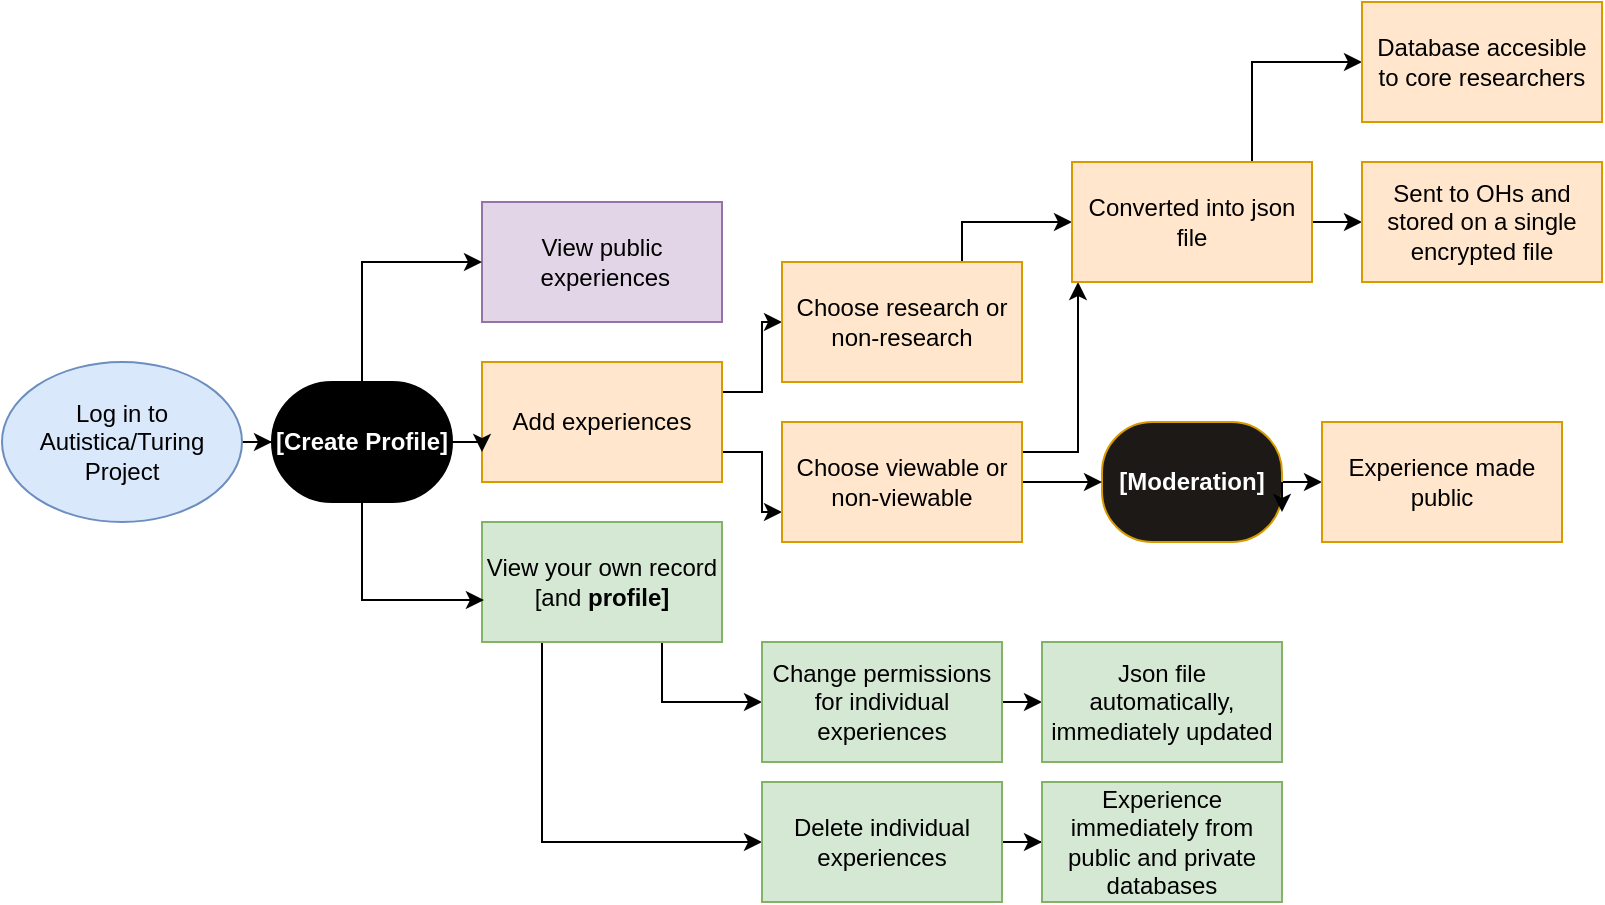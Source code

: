 <mxfile version="11.0.0" type="device"><diagram id="1wUO8HyuElbT9jWztLYq" name="Page-1"><mxGraphModel dx="992" dy="570" grid="1" gridSize="10" guides="1" tooltips="1" connect="1" arrows="1" fold="1" page="1" pageScale="1" pageWidth="827" pageHeight="1169" math="0" shadow="0"><root><mxCell id="0"/><mxCell id="1" parent="0"/><mxCell id="ECEyTRg3mFvQLkqh-a0N-28" style="edgeStyle=orthogonalEdgeStyle;rounded=0;orthogonalLoop=1;jettySize=auto;html=1;exitX=1;exitY=0.5;exitDx=0;exitDy=0;" edge="1" parent="1" source="ECEyTRg3mFvQLkqh-a0N-2" target="ECEyTRg3mFvQLkqh-a0N-14"><mxGeometry relative="1" as="geometry"/></mxCell><mxCell id="ECEyTRg3mFvQLkqh-a0N-2" value="Log in to Autistica/Turing Project" style="ellipse;whiteSpace=wrap;html=1;fillColor=#dae8fc;strokeColor=#6c8ebf;" vertex="1" parent="1"><mxGeometry y="240" width="120" height="80" as="geometry"/></mxCell><mxCell id="ECEyTRg3mFvQLkqh-a0N-4" value="View public &amp;nbsp;experiences" style="rounded=0;whiteSpace=wrap;html=1;fillColor=#e1d5e7;strokeColor=#9673a6;" vertex="1" parent="1"><mxGeometry x="240" y="160" width="120" height="60" as="geometry"/></mxCell><mxCell id="ECEyTRg3mFvQLkqh-a0N-36" style="edgeStyle=orthogonalEdgeStyle;rounded=0;orthogonalLoop=1;jettySize=auto;html=1;exitX=1;exitY=0.25;exitDx=0;exitDy=0;entryX=0;entryY=0.5;entryDx=0;entryDy=0;" edge="1" parent="1" source="ECEyTRg3mFvQLkqh-a0N-5" target="ECEyTRg3mFvQLkqh-a0N-12"><mxGeometry relative="1" as="geometry"/></mxCell><mxCell id="ECEyTRg3mFvQLkqh-a0N-37" style="edgeStyle=orthogonalEdgeStyle;rounded=0;orthogonalLoop=1;jettySize=auto;html=1;exitX=1;exitY=0.75;exitDx=0;exitDy=0;entryX=0;entryY=0.75;entryDx=0;entryDy=0;" edge="1" parent="1" source="ECEyTRg3mFvQLkqh-a0N-5" target="ECEyTRg3mFvQLkqh-a0N-11"><mxGeometry relative="1" as="geometry"/></mxCell><mxCell id="ECEyTRg3mFvQLkqh-a0N-5" value="Add experiences" style="rounded=0;whiteSpace=wrap;html=1;fillColor=#ffe6cc;strokeColor=#d79b00;" vertex="1" parent="1"><mxGeometry x="240" y="240" width="120" height="60" as="geometry"/></mxCell><mxCell id="ECEyTRg3mFvQLkqh-a0N-44" style="edgeStyle=orthogonalEdgeStyle;rounded=0;orthogonalLoop=1;jettySize=auto;html=1;exitX=1;exitY=0.5;exitDx=0;exitDy=0;entryX=0;entryY=0.5;entryDx=0;entryDy=0;" edge="1" parent="1" source="ECEyTRg3mFvQLkqh-a0N-8" target="ECEyTRg3mFvQLkqh-a0N-25"><mxGeometry relative="1" as="geometry"/></mxCell><mxCell id="ECEyTRg3mFvQLkqh-a0N-8" value="&lt;b&gt;&lt;font color=&quot;#ffffff&quot;&gt;[Moderation]&lt;/font&gt;&lt;/b&gt;" style="rounded=1;whiteSpace=wrap;html=1;arcSize=42;fillColor=#1C1916;strokeColor=#d79b00;" vertex="1" parent="1"><mxGeometry x="550" y="270" width="90" height="60" as="geometry"/></mxCell><mxCell id="ECEyTRg3mFvQLkqh-a0N-38" style="edgeStyle=orthogonalEdgeStyle;rounded=0;orthogonalLoop=1;jettySize=auto;html=1;exitX=0.75;exitY=1;exitDx=0;exitDy=0;entryX=0;entryY=0.5;entryDx=0;entryDy=0;" edge="1" parent="1" source="ECEyTRg3mFvQLkqh-a0N-9" target="ECEyTRg3mFvQLkqh-a0N-15"><mxGeometry relative="1" as="geometry"/></mxCell><mxCell id="ECEyTRg3mFvQLkqh-a0N-39" style="edgeStyle=orthogonalEdgeStyle;rounded=0;orthogonalLoop=1;jettySize=auto;html=1;exitX=0.25;exitY=1;exitDx=0;exitDy=0;entryX=0;entryY=0.5;entryDx=0;entryDy=0;" edge="1" parent="1" source="ECEyTRg3mFvQLkqh-a0N-9" target="ECEyTRg3mFvQLkqh-a0N-16"><mxGeometry relative="1" as="geometry"/></mxCell><mxCell id="ECEyTRg3mFvQLkqh-a0N-9" value="View your own record [and &lt;b&gt;profile]&lt;/b&gt;" style="rounded=0;whiteSpace=wrap;html=1;fillColor=#d5e8d4;strokeColor=#82b366;" vertex="1" parent="1"><mxGeometry x="240" y="320" width="120" height="60" as="geometry"/></mxCell><mxCell id="ECEyTRg3mFvQLkqh-a0N-43" style="edgeStyle=orthogonalEdgeStyle;rounded=0;orthogonalLoop=1;jettySize=auto;html=1;exitX=1;exitY=0.5;exitDx=0;exitDy=0;entryX=0;entryY=0.5;entryDx=0;entryDy=0;" edge="1" parent="1" source="ECEyTRg3mFvQLkqh-a0N-11" target="ECEyTRg3mFvQLkqh-a0N-8"><mxGeometry relative="1" as="geometry"/></mxCell><mxCell id="ECEyTRg3mFvQLkqh-a0N-52" style="edgeStyle=orthogonalEdgeStyle;rounded=0;orthogonalLoop=1;jettySize=auto;html=1;exitX=1;exitY=0.25;exitDx=0;exitDy=0;entryX=0.025;entryY=1;entryDx=0;entryDy=0;entryPerimeter=0;" edge="1" parent="1" source="ECEyTRg3mFvQLkqh-a0N-11" target="ECEyTRg3mFvQLkqh-a0N-21"><mxGeometry relative="1" as="geometry"/></mxCell><mxCell id="ECEyTRg3mFvQLkqh-a0N-11" value="Choose viewable or non-viewable&lt;span style=&quot;font-family: &amp;#34;helvetica&amp;#34; , &amp;#34;arial&amp;#34; , sans-serif ; font-size: 0px ; white-space: nowrap&quot;&gt;%3CmxGraphModel%3E%3Croot%3E%3CmxCell%20id%3D%220%22%2F%3E%3CmxCell%20id%3D%221%22%20parent%3D%220%22%2F%3E%3CmxCell%20id%3D%222%22%20value%3D%22View%20public%20%26amp%3Bnbsp%3Bexperiences%22%20style%3D%22rounded%3D0%3BwhiteSpace%3Dwrap%3Bhtml%3D1%3B%22%20vertex%3D%221%22%20parent%3D%221%22%3E%3CmxGeometry%20x%3D%22240%22%20y%3D%22160%22%20width%3D%22120%22%20height%3D%2260%22%20as%3D%22geometry%22%2F%3E%3C%2FmxCell%3E%3C%2Froot%3E%3C%2FmxGraphModel%3E&lt;/span&gt;" style="rounded=0;whiteSpace=wrap;html=1;fillColor=#ffe6cc;strokeColor=#d79b00;" vertex="1" parent="1"><mxGeometry x="390" y="270" width="120" height="60" as="geometry"/></mxCell><mxCell id="ECEyTRg3mFvQLkqh-a0N-49" style="edgeStyle=orthogonalEdgeStyle;rounded=0;orthogonalLoop=1;jettySize=auto;html=1;exitX=0.75;exitY=0;exitDx=0;exitDy=0;entryX=0;entryY=0.5;entryDx=0;entryDy=0;" edge="1" parent="1" source="ECEyTRg3mFvQLkqh-a0N-12" target="ECEyTRg3mFvQLkqh-a0N-21"><mxGeometry relative="1" as="geometry"/></mxCell><mxCell id="ECEyTRg3mFvQLkqh-a0N-12" value="Choose research or non-research" style="rounded=0;whiteSpace=wrap;html=1;fillColor=#ffe6cc;strokeColor=#d79b00;" vertex="1" parent="1"><mxGeometry x="390" y="190" width="120" height="60" as="geometry"/></mxCell><mxCell id="ECEyTRg3mFvQLkqh-a0N-32" style="edgeStyle=orthogonalEdgeStyle;rounded=0;orthogonalLoop=1;jettySize=auto;html=1;exitX=1;exitY=0.5;exitDx=0;exitDy=0;entryX=0;entryY=0.75;entryDx=0;entryDy=0;" edge="1" parent="1" source="ECEyTRg3mFvQLkqh-a0N-14" target="ECEyTRg3mFvQLkqh-a0N-5"><mxGeometry relative="1" as="geometry"/></mxCell><mxCell id="ECEyTRg3mFvQLkqh-a0N-33" style="edgeStyle=orthogonalEdgeStyle;rounded=0;orthogonalLoop=1;jettySize=auto;html=1;exitX=0.5;exitY=0;exitDx=0;exitDy=0;entryX=0;entryY=0.5;entryDx=0;entryDy=0;" edge="1" parent="1" source="ECEyTRg3mFvQLkqh-a0N-14" target="ECEyTRg3mFvQLkqh-a0N-4"><mxGeometry relative="1" as="geometry"/></mxCell><mxCell id="ECEyTRg3mFvQLkqh-a0N-34" style="edgeStyle=orthogonalEdgeStyle;rounded=0;orthogonalLoop=1;jettySize=auto;html=1;exitX=0.5;exitY=1;exitDx=0;exitDy=0;entryX=0.008;entryY=0.65;entryDx=0;entryDy=0;entryPerimeter=0;" edge="1" parent="1" source="ECEyTRg3mFvQLkqh-a0N-14" target="ECEyTRg3mFvQLkqh-a0N-9"><mxGeometry relative="1" as="geometry"/></mxCell><mxCell id="ECEyTRg3mFvQLkqh-a0N-14" value="&lt;b&gt;&lt;font color=&quot;#ffffff&quot;&gt;[Create Profile]&lt;/font&gt;&lt;/b&gt;" style="rounded=1;whiteSpace=wrap;html=1;arcSize=50;fillColor=#000000;" vertex="1" parent="1"><mxGeometry x="135" y="250" width="90" height="60" as="geometry"/></mxCell><mxCell id="ECEyTRg3mFvQLkqh-a0N-40" style="edgeStyle=orthogonalEdgeStyle;rounded=0;orthogonalLoop=1;jettySize=auto;html=1;exitX=1;exitY=0.5;exitDx=0;exitDy=0;entryX=0;entryY=0.5;entryDx=0;entryDy=0;" edge="1" parent="1" source="ECEyTRg3mFvQLkqh-a0N-15" target="ECEyTRg3mFvQLkqh-a0N-24"><mxGeometry relative="1" as="geometry"/></mxCell><mxCell id="ECEyTRg3mFvQLkqh-a0N-15" value="Change permissions for individual experiences" style="rounded=0;whiteSpace=wrap;html=1;fillColor=#d5e8d4;strokeColor=#82b366;" vertex="1" parent="1"><mxGeometry x="380" y="380" width="120" height="60" as="geometry"/></mxCell><mxCell id="ECEyTRg3mFvQLkqh-a0N-42" style="edgeStyle=orthogonalEdgeStyle;rounded=0;orthogonalLoop=1;jettySize=auto;html=1;exitX=1;exitY=0.5;exitDx=0;exitDy=0;" edge="1" parent="1" source="ECEyTRg3mFvQLkqh-a0N-16" target="ECEyTRg3mFvQLkqh-a0N-41"><mxGeometry relative="1" as="geometry"/></mxCell><mxCell id="ECEyTRg3mFvQLkqh-a0N-16" value="Delete individual experiences" style="rounded=0;whiteSpace=wrap;html=1;fillColor=#d5e8d4;strokeColor=#82b366;" vertex="1" parent="1"><mxGeometry x="380" y="450" width="120" height="60" as="geometry"/></mxCell><mxCell id="ECEyTRg3mFvQLkqh-a0N-20" style="edgeStyle=orthogonalEdgeStyle;rounded=0;orthogonalLoop=1;jettySize=auto;html=1;exitX=1;exitY=0.5;exitDx=0;exitDy=0;entryX=1;entryY=0.75;entryDx=0;entryDy=0;" edge="1" parent="1" source="ECEyTRg3mFvQLkqh-a0N-8" target="ECEyTRg3mFvQLkqh-a0N-8"><mxGeometry relative="1" as="geometry"/></mxCell><mxCell id="ECEyTRg3mFvQLkqh-a0N-46" style="edgeStyle=orthogonalEdgeStyle;rounded=0;orthogonalLoop=1;jettySize=auto;html=1;exitX=1;exitY=0.5;exitDx=0;exitDy=0;" edge="1" parent="1" source="ECEyTRg3mFvQLkqh-a0N-21" target="ECEyTRg3mFvQLkqh-a0N-22"><mxGeometry relative="1" as="geometry"/></mxCell><mxCell id="ECEyTRg3mFvQLkqh-a0N-48" style="edgeStyle=orthogonalEdgeStyle;rounded=0;orthogonalLoop=1;jettySize=auto;html=1;exitX=0.75;exitY=0;exitDx=0;exitDy=0;entryX=0;entryY=0.5;entryDx=0;entryDy=0;" edge="1" parent="1" source="ECEyTRg3mFvQLkqh-a0N-21" target="ECEyTRg3mFvQLkqh-a0N-23"><mxGeometry relative="1" as="geometry"/></mxCell><mxCell id="ECEyTRg3mFvQLkqh-a0N-21" value="Converted into json file" style="rounded=0;whiteSpace=wrap;html=1;fillColor=#ffe6cc;strokeColor=#d79b00;" vertex="1" parent="1"><mxGeometry x="535" y="140" width="120" height="60" as="geometry"/></mxCell><mxCell id="ECEyTRg3mFvQLkqh-a0N-22" value="Sent to OHs and stored on a single encrypted file" style="rounded=0;whiteSpace=wrap;html=1;fillColor=#ffe6cc;strokeColor=#d79b00;" vertex="1" parent="1"><mxGeometry x="680" y="140" width="120" height="60" as="geometry"/></mxCell><mxCell id="ECEyTRg3mFvQLkqh-a0N-23" value="Database accesible to core researchers" style="rounded=0;whiteSpace=wrap;html=1;fillColor=#ffe6cc;strokeColor=#d79b00;" vertex="1" parent="1"><mxGeometry x="680" y="60" width="120" height="60" as="geometry"/></mxCell><mxCell id="ECEyTRg3mFvQLkqh-a0N-24" value="Json file automatically, immediately updated" style="rounded=0;whiteSpace=wrap;html=1;fillColor=#d5e8d4;strokeColor=#82b366;" vertex="1" parent="1"><mxGeometry x="520" y="380" width="120" height="60" as="geometry"/></mxCell><mxCell id="ECEyTRg3mFvQLkqh-a0N-25" value="Experience made public" style="rounded=0;whiteSpace=wrap;html=1;fillColor=#ffe6cc;strokeColor=#d79b00;" vertex="1" parent="1"><mxGeometry x="660" y="270" width="120" height="60" as="geometry"/></mxCell><mxCell id="ECEyTRg3mFvQLkqh-a0N-41" value="Experience immediately from public and private databases" style="rounded=0;whiteSpace=wrap;html=1;fillColor=#d5e8d4;strokeColor=#82b366;" vertex="1" parent="1"><mxGeometry x="520" y="450" width="120" height="60" as="geometry"/></mxCell></root></mxGraphModel></diagram></mxfile>
